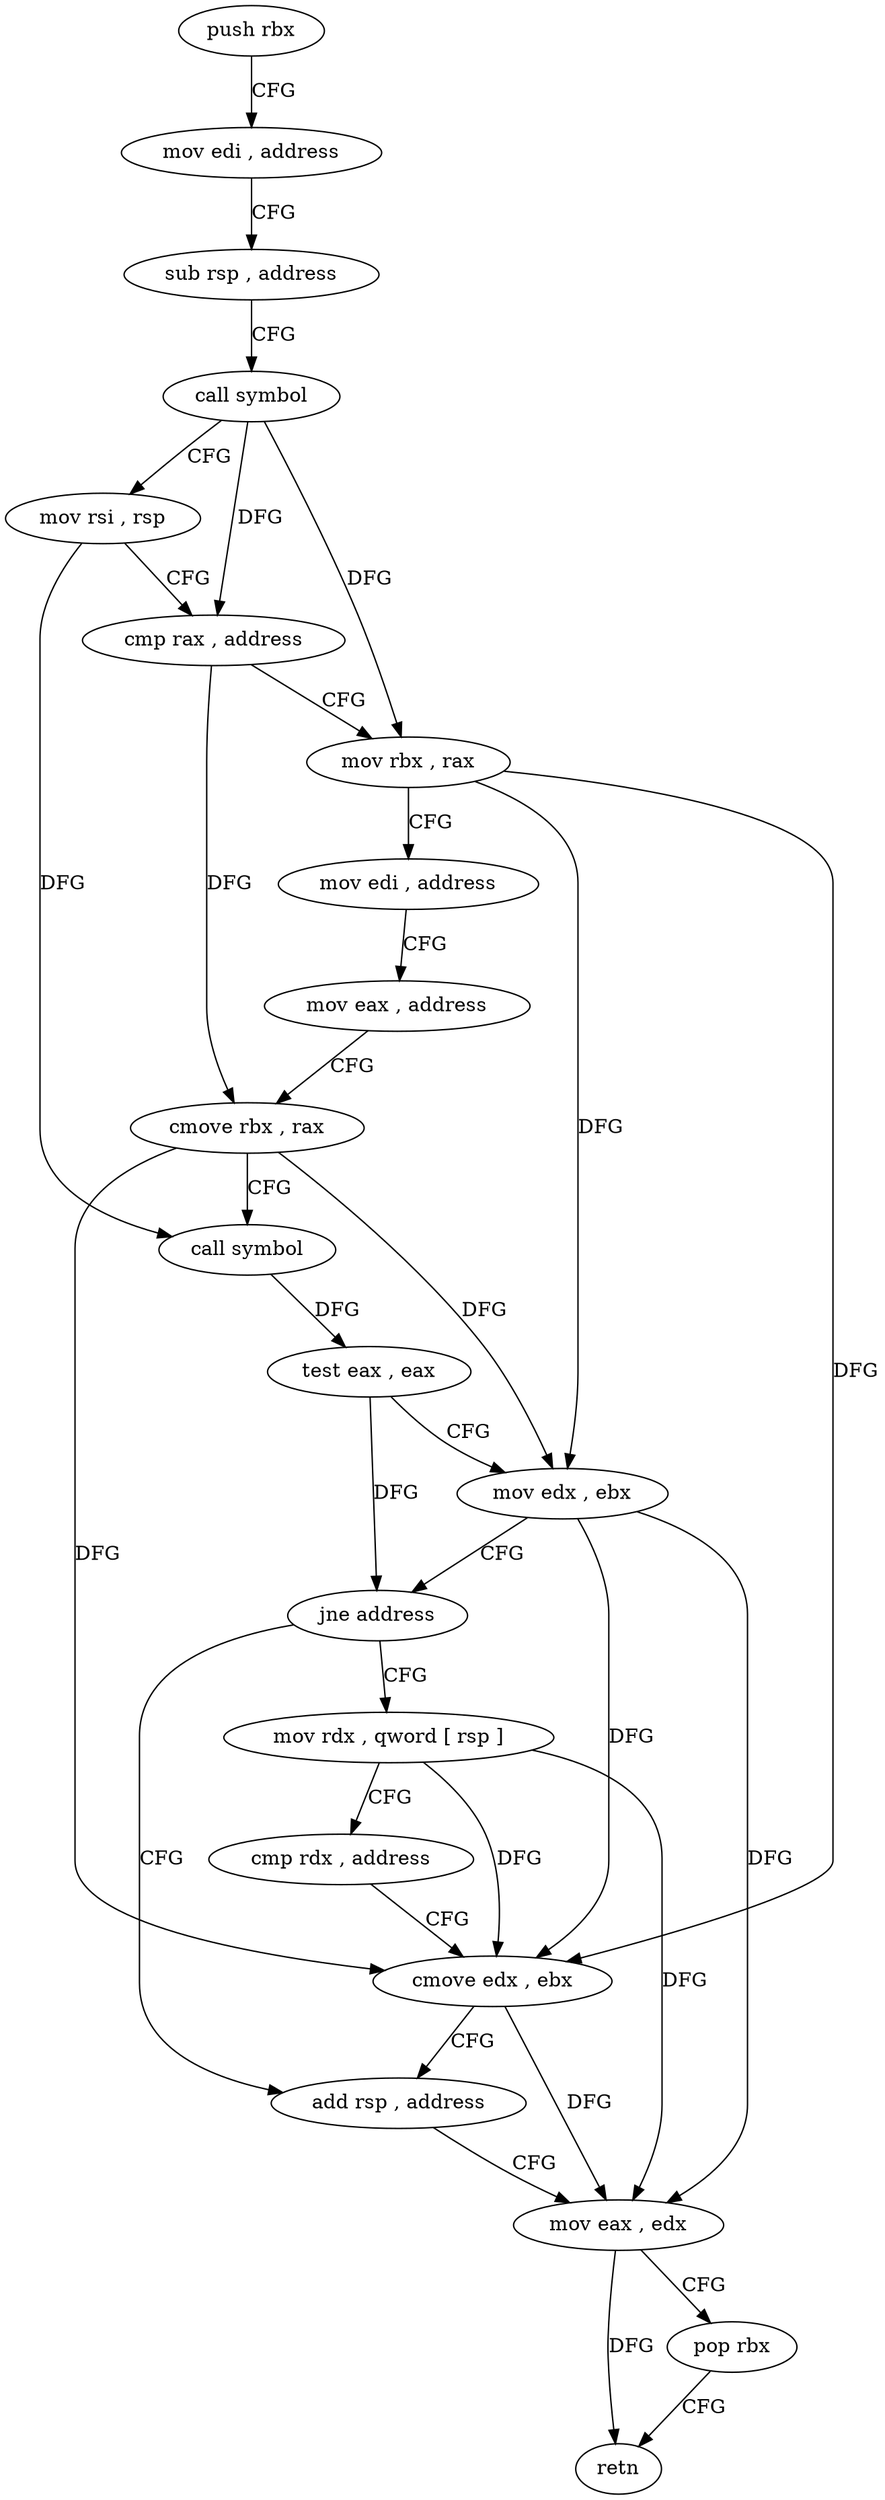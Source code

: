digraph "func" {
"4262032" [label = "push rbx" ]
"4262033" [label = "mov edi , address" ]
"4262038" [label = "sub rsp , address" ]
"4262042" [label = "call symbol" ]
"4262047" [label = "mov rsi , rsp" ]
"4262050" [label = "cmp rax , address" ]
"4262054" [label = "mov rbx , rax" ]
"4262057" [label = "mov edi , address" ]
"4262062" [label = "mov eax , address" ]
"4262067" [label = "cmove rbx , rax" ]
"4262071" [label = "call symbol" ]
"4262076" [label = "test eax , eax" ]
"4262078" [label = "mov edx , ebx" ]
"4262080" [label = "jne address" ]
"4262093" [label = "add rsp , address" ]
"4262082" [label = "mov rdx , qword [ rsp ]" ]
"4262097" [label = "mov eax , edx" ]
"4262099" [label = "pop rbx" ]
"4262100" [label = "retn" ]
"4262086" [label = "cmp rdx , address" ]
"4262090" [label = "cmove edx , ebx" ]
"4262032" -> "4262033" [ label = "CFG" ]
"4262033" -> "4262038" [ label = "CFG" ]
"4262038" -> "4262042" [ label = "CFG" ]
"4262042" -> "4262047" [ label = "CFG" ]
"4262042" -> "4262050" [ label = "DFG" ]
"4262042" -> "4262054" [ label = "DFG" ]
"4262047" -> "4262050" [ label = "CFG" ]
"4262047" -> "4262071" [ label = "DFG" ]
"4262050" -> "4262054" [ label = "CFG" ]
"4262050" -> "4262067" [ label = "DFG" ]
"4262054" -> "4262057" [ label = "CFG" ]
"4262054" -> "4262078" [ label = "DFG" ]
"4262054" -> "4262090" [ label = "DFG" ]
"4262057" -> "4262062" [ label = "CFG" ]
"4262062" -> "4262067" [ label = "CFG" ]
"4262067" -> "4262071" [ label = "CFG" ]
"4262067" -> "4262078" [ label = "DFG" ]
"4262067" -> "4262090" [ label = "DFG" ]
"4262071" -> "4262076" [ label = "DFG" ]
"4262076" -> "4262078" [ label = "CFG" ]
"4262076" -> "4262080" [ label = "DFG" ]
"4262078" -> "4262080" [ label = "CFG" ]
"4262078" -> "4262097" [ label = "DFG" ]
"4262078" -> "4262090" [ label = "DFG" ]
"4262080" -> "4262093" [ label = "CFG" ]
"4262080" -> "4262082" [ label = "CFG" ]
"4262093" -> "4262097" [ label = "CFG" ]
"4262082" -> "4262086" [ label = "CFG" ]
"4262082" -> "4262097" [ label = "DFG" ]
"4262082" -> "4262090" [ label = "DFG" ]
"4262097" -> "4262099" [ label = "CFG" ]
"4262097" -> "4262100" [ label = "DFG" ]
"4262099" -> "4262100" [ label = "CFG" ]
"4262086" -> "4262090" [ label = "CFG" ]
"4262090" -> "4262093" [ label = "CFG" ]
"4262090" -> "4262097" [ label = "DFG" ]
}
